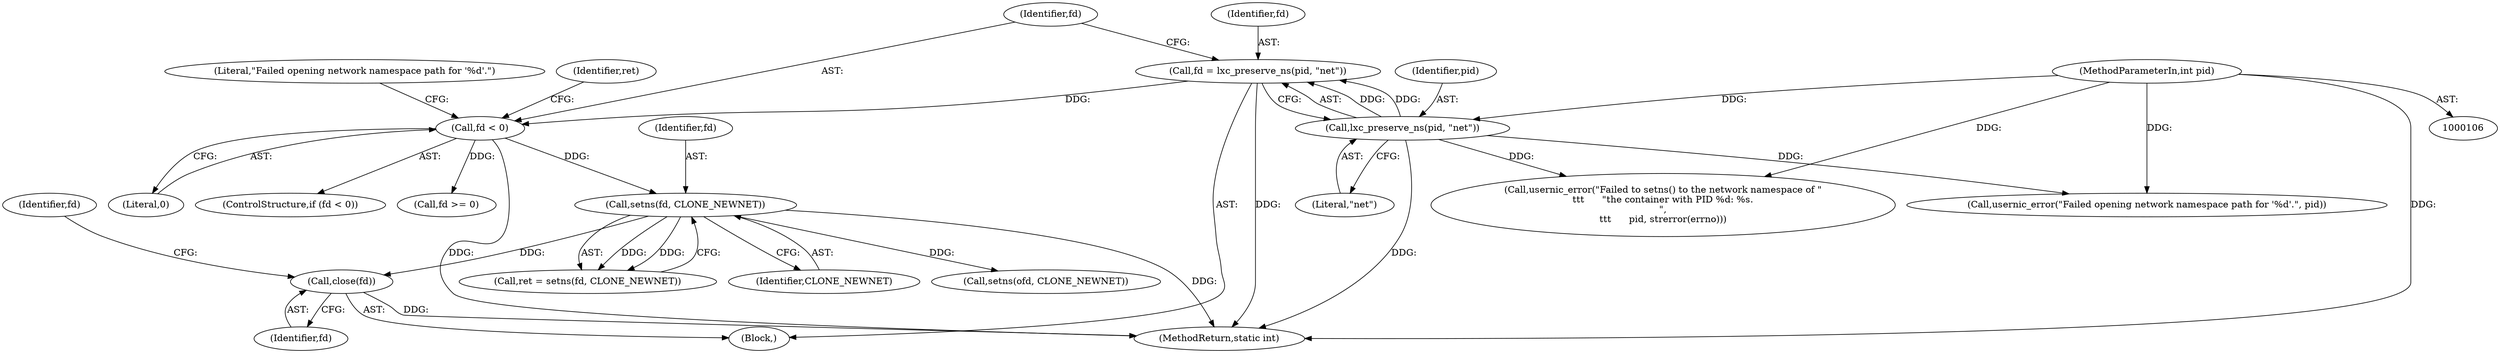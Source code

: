 digraph "0_lxc_16af238036a5464ae8f2420ed3af214f0de875f9@API" {
"1000192" [label="(Call,close(fd))"];
"1000189" [label="(Call,setns(fd, CLONE_NEWNET))"];
"1000160" [label="(Call,fd < 0)"];
"1000154" [label="(Call,fd = lxc_preserve_ns(pid, \"net\"))"];
"1000156" [label="(Call,lxc_preserve_ns(pid, \"net\"))"];
"1000107" [label="(MethodParameterIn,int pid)"];
"1000110" [label="(Block,)"];
"1000159" [label="(ControlStructure,if (fd < 0))"];
"1000158" [label="(Literal,\"net\")"];
"1000162" [label="(Literal,0)"];
"1000169" [label="(Identifier,ret)"];
"1000107" [label="(MethodParameterIn,int pid)"];
"1000189" [label="(Call,setns(fd, CLONE_NEWNET))"];
"1000326" [label="(Call,setns(ofd, CLONE_NEWNET))"];
"1000187" [label="(Call,ret = setns(fd, CLONE_NEWNET))"];
"1000160" [label="(Call,fd < 0)"];
"1000191" [label="(Identifier,CLONE_NEWNET)"];
"1000164" [label="(Call,usernic_error(\"Failed opening network namespace path for '%d'.\", pid))"];
"1000345" [label="(Call,fd >= 0)"];
"1000154" [label="(Call,fd = lxc_preserve_ns(pid, \"net\"))"];
"1000354" [label="(MethodReturn,static int)"];
"1000161" [label="(Identifier,fd)"];
"1000190" [label="(Identifier,fd)"];
"1000155" [label="(Identifier,fd)"];
"1000203" [label="(Call,usernic_error(\"Failed to setns() to the network namespace of \"\n\t\t\t      \"the container with PID %d: %s.\n\",\n\t\t\t      pid, strerror(errno)))"];
"1000157" [label="(Identifier,pid)"];
"1000193" [label="(Identifier,fd)"];
"1000165" [label="(Literal,\"Failed opening network namespace path for '%d'.\")"];
"1000156" [label="(Call,lxc_preserve_ns(pid, \"net\"))"];
"1000192" [label="(Call,close(fd))"];
"1000195" [label="(Identifier,fd)"];
"1000192" -> "1000110"  [label="AST: "];
"1000192" -> "1000193"  [label="CFG: "];
"1000193" -> "1000192"  [label="AST: "];
"1000195" -> "1000192"  [label="CFG: "];
"1000192" -> "1000354"  [label="DDG: "];
"1000189" -> "1000192"  [label="DDG: "];
"1000189" -> "1000187"  [label="AST: "];
"1000189" -> "1000191"  [label="CFG: "];
"1000190" -> "1000189"  [label="AST: "];
"1000191" -> "1000189"  [label="AST: "];
"1000187" -> "1000189"  [label="CFG: "];
"1000189" -> "1000354"  [label="DDG: "];
"1000189" -> "1000187"  [label="DDG: "];
"1000189" -> "1000187"  [label="DDG: "];
"1000160" -> "1000189"  [label="DDG: "];
"1000189" -> "1000326"  [label="DDG: "];
"1000160" -> "1000159"  [label="AST: "];
"1000160" -> "1000162"  [label="CFG: "];
"1000161" -> "1000160"  [label="AST: "];
"1000162" -> "1000160"  [label="AST: "];
"1000165" -> "1000160"  [label="CFG: "];
"1000169" -> "1000160"  [label="CFG: "];
"1000160" -> "1000354"  [label="DDG: "];
"1000154" -> "1000160"  [label="DDG: "];
"1000160" -> "1000345"  [label="DDG: "];
"1000154" -> "1000110"  [label="AST: "];
"1000154" -> "1000156"  [label="CFG: "];
"1000155" -> "1000154"  [label="AST: "];
"1000156" -> "1000154"  [label="AST: "];
"1000161" -> "1000154"  [label="CFG: "];
"1000154" -> "1000354"  [label="DDG: "];
"1000156" -> "1000154"  [label="DDG: "];
"1000156" -> "1000154"  [label="DDG: "];
"1000156" -> "1000158"  [label="CFG: "];
"1000157" -> "1000156"  [label="AST: "];
"1000158" -> "1000156"  [label="AST: "];
"1000156" -> "1000354"  [label="DDG: "];
"1000107" -> "1000156"  [label="DDG: "];
"1000156" -> "1000164"  [label="DDG: "];
"1000156" -> "1000203"  [label="DDG: "];
"1000107" -> "1000106"  [label="AST: "];
"1000107" -> "1000354"  [label="DDG: "];
"1000107" -> "1000164"  [label="DDG: "];
"1000107" -> "1000203"  [label="DDG: "];
}
